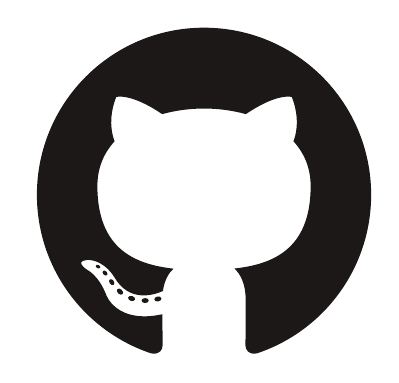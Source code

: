 \definecolor{c1b1817}{RGB}{27,24,23}
\begin{tikzpicture}[%
    y=0.80pt,
    x=0.80pt,
    yscale=-1.0,
    xscale=1.0,
    inner sep=0pt,
    outer sep=0pt
]
    \begin{scope}[cm={{1.25,0.0,0.0,-1.25,(-169.689,1069.97)}}]
        \path[fill=c1b1817,even odd rule] (350.609,493.555) .. controls
            (317.262,493.555) and (290.221,466.519) .. (290.221,433.167) .. controls
            (290.221,406.486) and (307.524,383.85) .. (331.518,375.865) .. controls
            (334.536,375.306) and (335.644,377.175) .. (335.644,378.77) .. controls
            (335.644,380.21) and (335.588,384.967) .. (335.562,390.013) .. controls
            (318.762,386.36) and (315.217,397.138) .. (315.217,397.138) .. controls
            (312.47,404.118) and (308.512,405.974) .. (308.512,405.974) .. controls
            (303.033,409.722) and (308.925,409.645) .. (308.925,409.645) .. controls
            (314.989,409.22) and (318.182,403.421) .. (318.182,403.421) .. controls
            (323.568,394.19) and (332.309,396.859) .. (335.755,398.402) .. controls
            (336.297,402.305) and (337.862,404.97) .. (339.589,406.477) .. controls
            (326.176,408.004) and (312.076,413.182) .. (312.076,436.321) .. controls
            (312.076,442.914) and (314.435,448.301) .. (318.298,452.53) .. controls
            (317.671,454.052) and (315.604,460.193) .. (318.883,468.511) .. controls
            (318.883,468.511) and (323.954,470.134) .. (335.494,462.321) .. controls
            (340.311,463.659) and (345.477,464.33) .. (350.609,464.353) .. controls
            (355.741,464.33) and (360.911,463.659) .. (365.737,462.321) .. controls
            (377.263,470.134) and (382.327,468.511) .. (382.327,468.511) .. controls
            (385.614,460.193) and (383.546,454.052) .. (382.919,452.53) .. controls
            (386.791,448.301) and (389.134,442.914) .. (389.134,436.321) .. controls
            (389.134,413.127) and (375.007,408.02) .. (361.56,406.525) .. controls
            (363.726,404.651) and (365.656,400.976) .. (365.656,395.342) .. controls
            (365.656,387.262) and (365.586,380.759) .. (365.586,378.77) .. controls
            (365.586,377.163) and (366.673,375.28) .. (369.734,375.873) .. controls
            (393.715,383.867) and (410.996,406.495) .. (410.996,433.167) .. controls
            (410.996,466.519) and (383.959,493.555) .. (350.609,493.555);
        \path[fill=c1b1817,nonzero rule] (313.093,406.851) .. controls
            (312.96,406.55) and (312.488,406.461) .. (312.058,406.667) .. controls
            (311.62,406.864) and (311.374,407.273) .. (311.516,407.574) .. controls
            (311.646,407.882) and (312.119,407.968) .. (312.556,407.762) .. controls
            (312.995,407.565) and (313.245,407.152) .. (313.093,406.851) --
            (313.093,406.851);
        \path[fill=c1b1817,nonzero rule] (315.539,404.123) .. controls
            (315.251,403.856) and (314.688,403.98) .. (314.306,404.402) .. controls
            (313.911,404.823) and (313.837,405.386) .. (314.129,405.657) .. controls
            (314.426,405.923) and (314.972,405.798) .. (315.368,405.378) .. controls
            (315.763,404.952) and (315.84,404.393) .. (315.539,404.123) --
            (315.539,404.123);
        \path[fill=c1b1817,nonzero rule] (317.92,400.645) .. controls
            (317.55,400.388) and (316.945,400.629) .. (316.571,401.166) .. controls
            (316.201,401.703) and (316.201,402.347) .. (316.579,402.605) .. controls
            (316.954,402.863) and (317.55,402.63) .. (317.929,402.098) .. controls
            (318.298,401.552) and (318.298,400.908) .. (317.92,400.645) --
            (317.92,400.645);
        \path[fill=c1b1817,nonzero rule] (321.182,397.285) .. controls
            (320.851,396.92) and (320.146,397.018) .. (319.63,397.516) .. controls
            (319.102,398.003) and (318.955,398.694) .. (319.287,399.059) .. controls
            (319.622,399.425) and (320.331,399.322) .. (320.851,398.828) .. controls
            (321.375,398.342) and (321.535,397.646) .. (321.182,397.285) --
            (321.182,397.285);
        \path[fill=c1b1817,nonzero rule] (325.682,395.334) .. controls
            (325.536,394.861) and (324.857,394.646) .. (324.173,394.847) .. controls
            (323.49,395.054) and (323.043,395.608) .. (323.181,396.086) .. controls
            (323.323,396.562) and (324.005,396.786) .. (324.694,396.571) .. controls
            (325.376,396.365) and (325.824,395.815) .. (325.682,395.334) --
            (325.682,395.334);
        \path[fill=c1b1817,nonzero rule] (330.624,394.972) .. controls
            (330.641,394.474) and (330.061,394.061) .. (329.343,394.052) .. controls
            (328.621,394.036) and (328.037,394.439) .. (328.029,394.929) .. controls
            (328.029,395.432) and (328.596,395.841) .. (329.318,395.853) .. controls
            (330.036,395.867) and (330.624,395.467) .. (330.624,394.972) --
            (330.624,394.972);
        \path[fill=c1b1817,nonzero rule] (335.223,395.755) .. controls
            (335.309,395.269) and (334.81,394.77) .. (334.097,394.637) .. controls
            (333.396,394.509) and (332.747,394.809) .. (332.658,395.291) .. controls
            (332.571,395.789) and (333.079,396.288) .. (333.779,396.417) .. controls
            (334.493,396.541) and (335.132,396.249) .. (335.223,395.755) --
            (335.223,395.755);
    \end{scope}
\end{tikzpicture}

% vim:ft=tex

